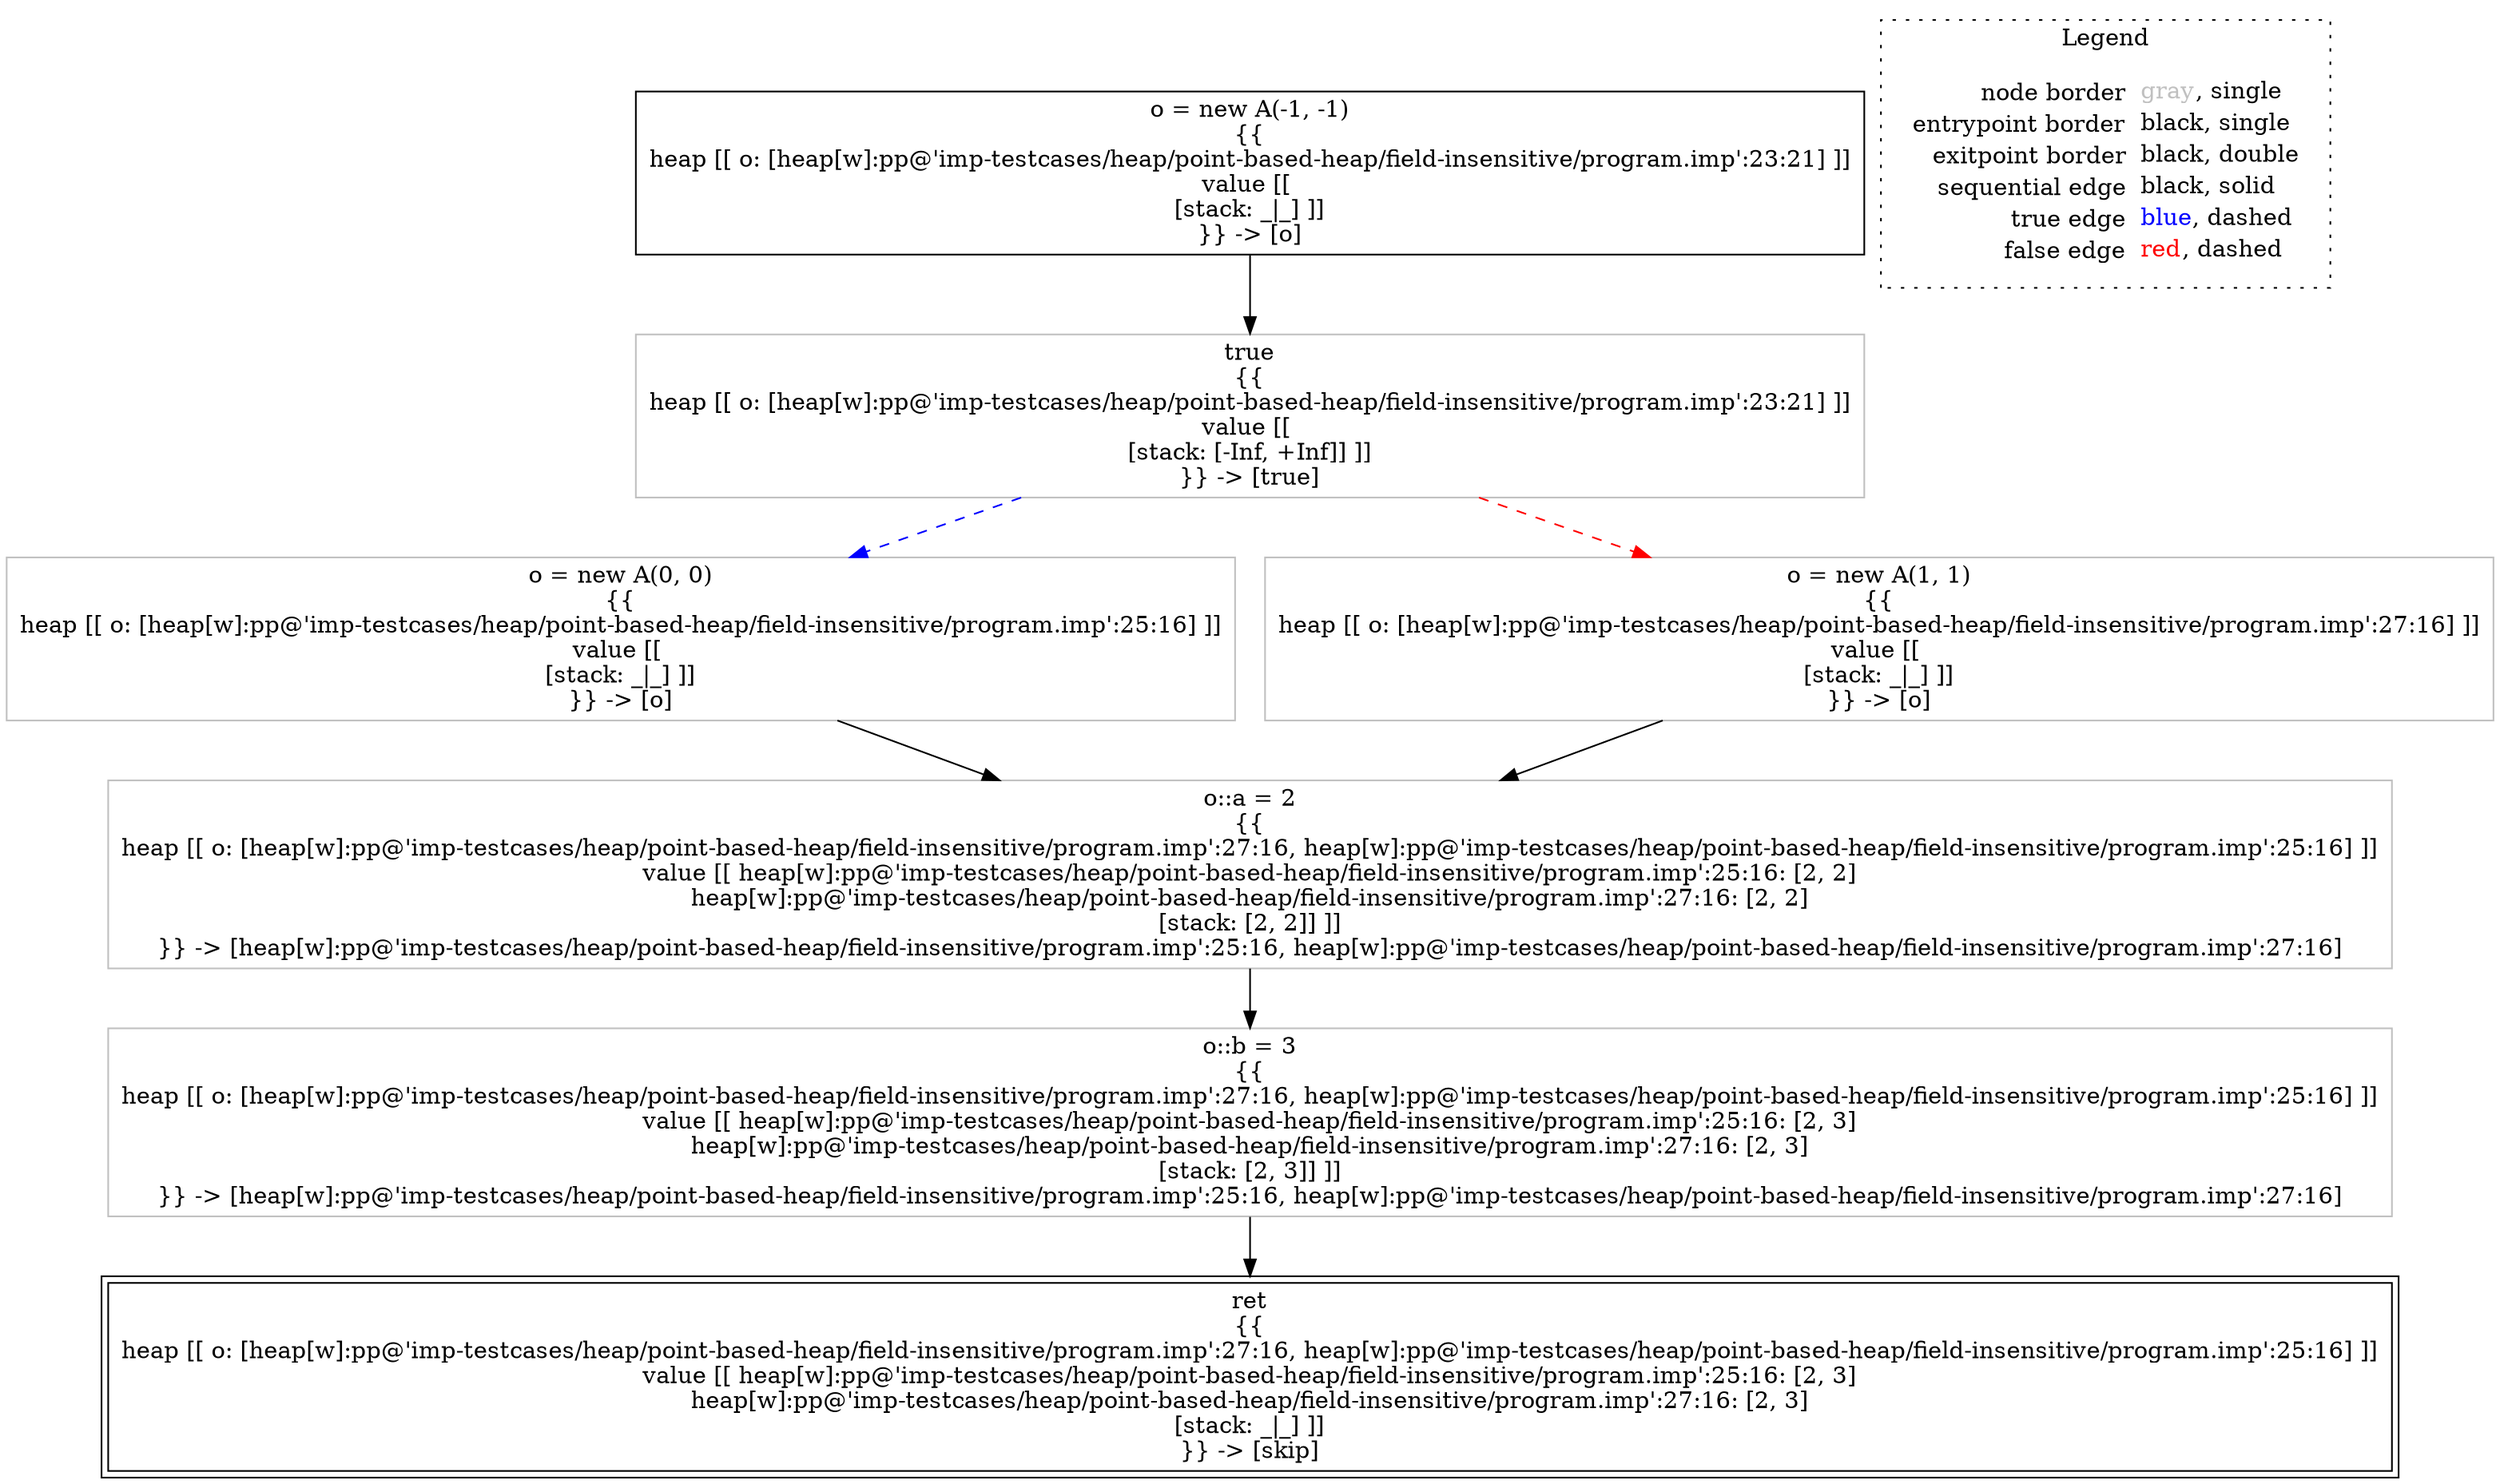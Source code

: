 digraph {
	"node0" [shape="rect",color="black",label=<o = new A(-1, -1)<BR/>{{<BR/>heap [[ o: [heap[w]:pp@'imp-testcases/heap/point-based-heap/field-insensitive/program.imp':23:21] ]]<BR/>value [[ <BR/>[stack: _|_] ]]<BR/>}} -&gt; [o]>];
	"node1" [shape="rect",color="gray",label=<o = new A(0, 0)<BR/>{{<BR/>heap [[ o: [heap[w]:pp@'imp-testcases/heap/point-based-heap/field-insensitive/program.imp':25:16] ]]<BR/>value [[ <BR/>[stack: _|_] ]]<BR/>}} -&gt; [o]>];
	"node2" [shape="rect",color="gray",label=<true<BR/>{{<BR/>heap [[ o: [heap[w]:pp@'imp-testcases/heap/point-based-heap/field-insensitive/program.imp':23:21] ]]<BR/>value [[ <BR/>[stack: [-Inf, +Inf]] ]]<BR/>}} -&gt; [true]>];
	"node3" [shape="rect",color="gray",label=<o = new A(1, 1)<BR/>{{<BR/>heap [[ o: [heap[w]:pp@'imp-testcases/heap/point-based-heap/field-insensitive/program.imp':27:16] ]]<BR/>value [[ <BR/>[stack: _|_] ]]<BR/>}} -&gt; [o]>];
	"node4" [shape="rect",color="gray",label=<o::b = 3<BR/>{{<BR/>heap [[ o: [heap[w]:pp@'imp-testcases/heap/point-based-heap/field-insensitive/program.imp':27:16, heap[w]:pp@'imp-testcases/heap/point-based-heap/field-insensitive/program.imp':25:16] ]]<BR/>value [[ heap[w]:pp@'imp-testcases/heap/point-based-heap/field-insensitive/program.imp':25:16: [2, 3]<BR/>heap[w]:pp@'imp-testcases/heap/point-based-heap/field-insensitive/program.imp':27:16: [2, 3]<BR/>[stack: [2, 3]] ]]<BR/>}} -&gt; [heap[w]:pp@'imp-testcases/heap/point-based-heap/field-insensitive/program.imp':25:16, heap[w]:pp@'imp-testcases/heap/point-based-heap/field-insensitive/program.imp':27:16]>];
	"node5" [shape="rect",color="black",peripheries="2",label=<ret<BR/>{{<BR/>heap [[ o: [heap[w]:pp@'imp-testcases/heap/point-based-heap/field-insensitive/program.imp':27:16, heap[w]:pp@'imp-testcases/heap/point-based-heap/field-insensitive/program.imp':25:16] ]]<BR/>value [[ heap[w]:pp@'imp-testcases/heap/point-based-heap/field-insensitive/program.imp':25:16: [2, 3]<BR/>heap[w]:pp@'imp-testcases/heap/point-based-heap/field-insensitive/program.imp':27:16: [2, 3]<BR/>[stack: _|_] ]]<BR/>}} -&gt; [skip]>];
	"node6" [shape="rect",color="gray",label=<o::a = 2<BR/>{{<BR/>heap [[ o: [heap[w]:pp@'imp-testcases/heap/point-based-heap/field-insensitive/program.imp':27:16, heap[w]:pp@'imp-testcases/heap/point-based-heap/field-insensitive/program.imp':25:16] ]]<BR/>value [[ heap[w]:pp@'imp-testcases/heap/point-based-heap/field-insensitive/program.imp':25:16: [2, 2]<BR/>heap[w]:pp@'imp-testcases/heap/point-based-heap/field-insensitive/program.imp':27:16: [2, 2]<BR/>[stack: [2, 2]] ]]<BR/>}} -&gt; [heap[w]:pp@'imp-testcases/heap/point-based-heap/field-insensitive/program.imp':25:16, heap[w]:pp@'imp-testcases/heap/point-based-heap/field-insensitive/program.imp':27:16]>];
	"node1" -> "node6" [color="black"];
	"node2" -> "node1" [color="blue",style="dashed"];
	"node2" -> "node3" [color="red",style="dashed"];
	"node3" -> "node6" [color="black"];
	"node4" -> "node5" [color="black"];
	"node0" -> "node2" [color="black"];
	"node6" -> "node4" [color="black"];
subgraph cluster_legend {
	label="Legend";
	style=dotted;
	node [shape=plaintext];
	"legend" [label=<<table border="0" cellpadding="2" cellspacing="0" cellborder="0"><tr><td align="right">node border&nbsp;</td><td align="left"><font color="gray">gray</font>, single</td></tr><tr><td align="right">entrypoint border&nbsp;</td><td align="left"><font color="black">black</font>, single</td></tr><tr><td align="right">exitpoint border&nbsp;</td><td align="left"><font color="black">black</font>, double</td></tr><tr><td align="right">sequential edge&nbsp;</td><td align="left"><font color="black">black</font>, solid</td></tr><tr><td align="right">true edge&nbsp;</td><td align="left"><font color="blue">blue</font>, dashed</td></tr><tr><td align="right">false edge&nbsp;</td><td align="left"><font color="red">red</font>, dashed</td></tr></table>>];
}

}
